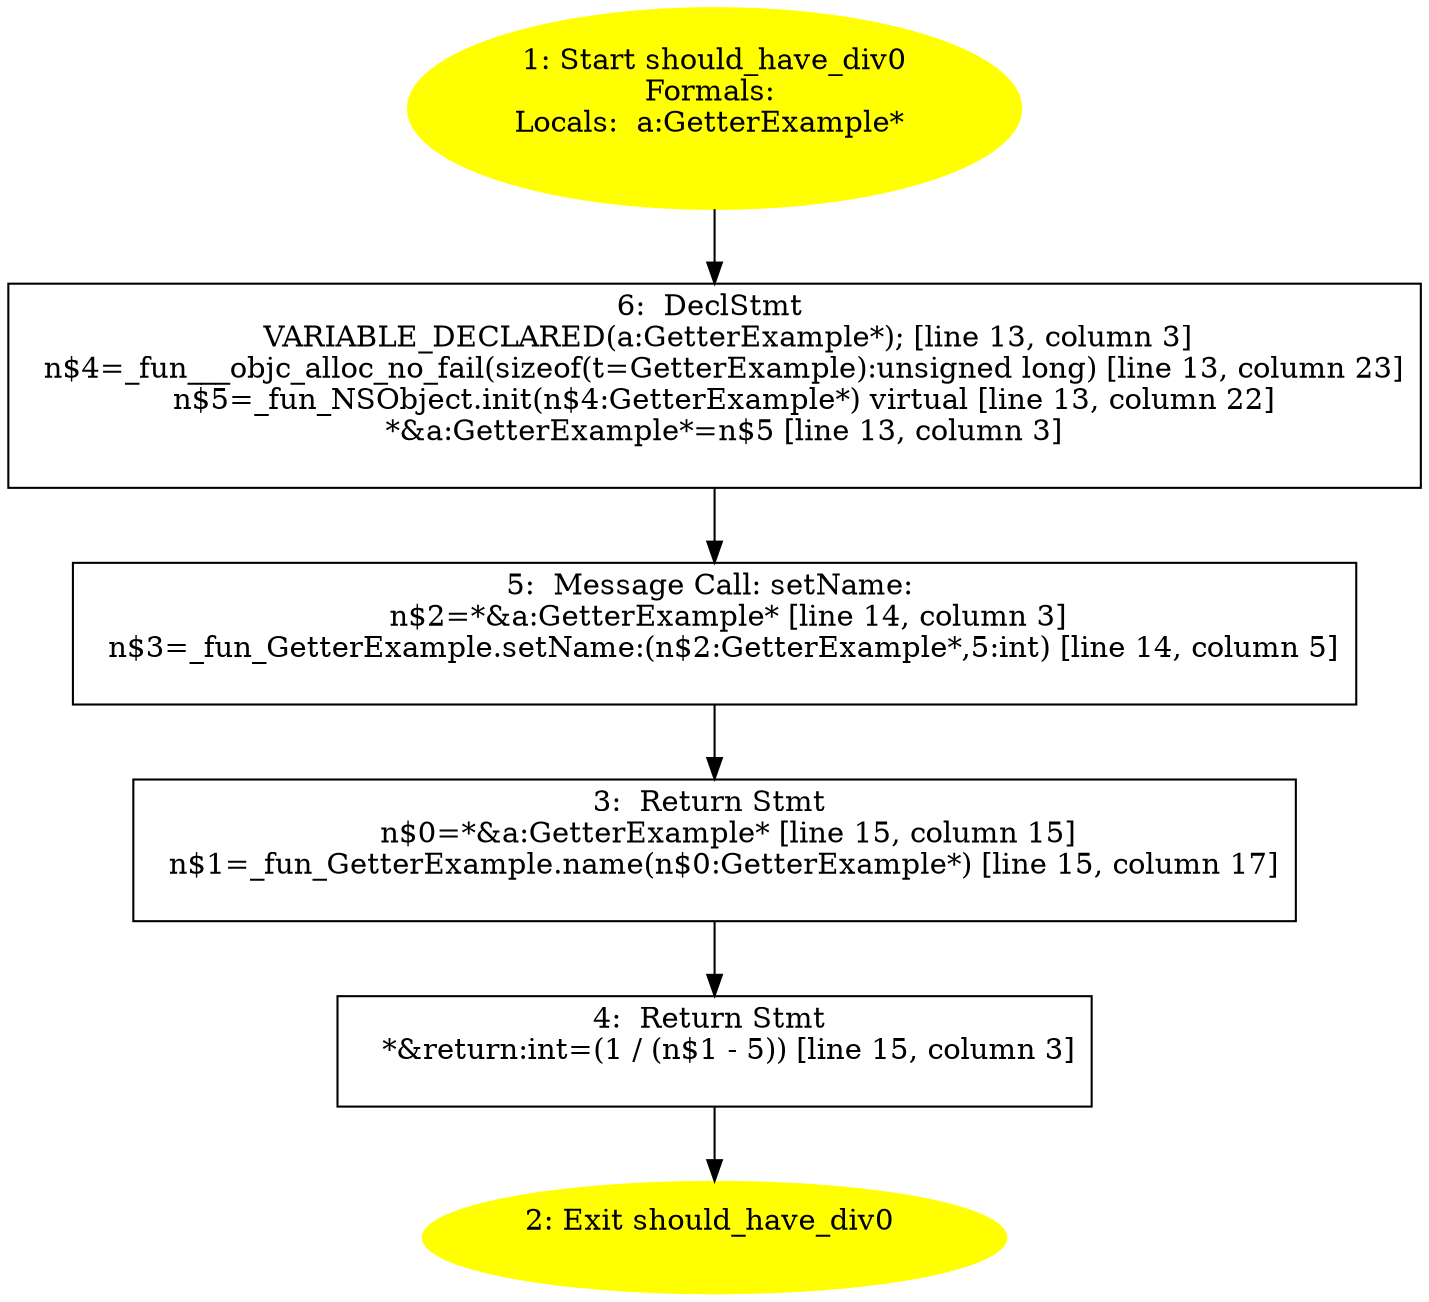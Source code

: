 /* @generated */
digraph cfg {
"should_have_div0.f0a0c4e0ab301ca0_1" [label="1: Start should_have_div0\nFormals: \nLocals:  a:GetterExample* \n  " color=yellow style=filled]
	

	 "should_have_div0.f0a0c4e0ab301ca0_1" -> "should_have_div0.f0a0c4e0ab301ca0_6" ;
"should_have_div0.f0a0c4e0ab301ca0_2" [label="2: Exit should_have_div0 \n  " color=yellow style=filled]
	

"should_have_div0.f0a0c4e0ab301ca0_3" [label="3:  Return Stmt \n   n$0=*&a:GetterExample* [line 15, column 15]\n  n$1=_fun_GetterExample.name(n$0:GetterExample*) [line 15, column 17]\n " shape="box"]
	

	 "should_have_div0.f0a0c4e0ab301ca0_3" -> "should_have_div0.f0a0c4e0ab301ca0_4" ;
"should_have_div0.f0a0c4e0ab301ca0_4" [label="4:  Return Stmt \n   *&return:int=(1 / (n$1 - 5)) [line 15, column 3]\n " shape="box"]
	

	 "should_have_div0.f0a0c4e0ab301ca0_4" -> "should_have_div0.f0a0c4e0ab301ca0_2" ;
"should_have_div0.f0a0c4e0ab301ca0_5" [label="5:  Message Call: setName: \n   n$2=*&a:GetterExample* [line 14, column 3]\n  n$3=_fun_GetterExample.setName:(n$2:GetterExample*,5:int) [line 14, column 5]\n " shape="box"]
	

	 "should_have_div0.f0a0c4e0ab301ca0_5" -> "should_have_div0.f0a0c4e0ab301ca0_3" ;
"should_have_div0.f0a0c4e0ab301ca0_6" [label="6:  DeclStmt \n   VARIABLE_DECLARED(a:GetterExample*); [line 13, column 3]\n  n$4=_fun___objc_alloc_no_fail(sizeof(t=GetterExample):unsigned long) [line 13, column 23]\n  n$5=_fun_NSObject.init(n$4:GetterExample*) virtual [line 13, column 22]\n  *&a:GetterExample*=n$5 [line 13, column 3]\n " shape="box"]
	

	 "should_have_div0.f0a0c4e0ab301ca0_6" -> "should_have_div0.f0a0c4e0ab301ca0_5" ;
}
